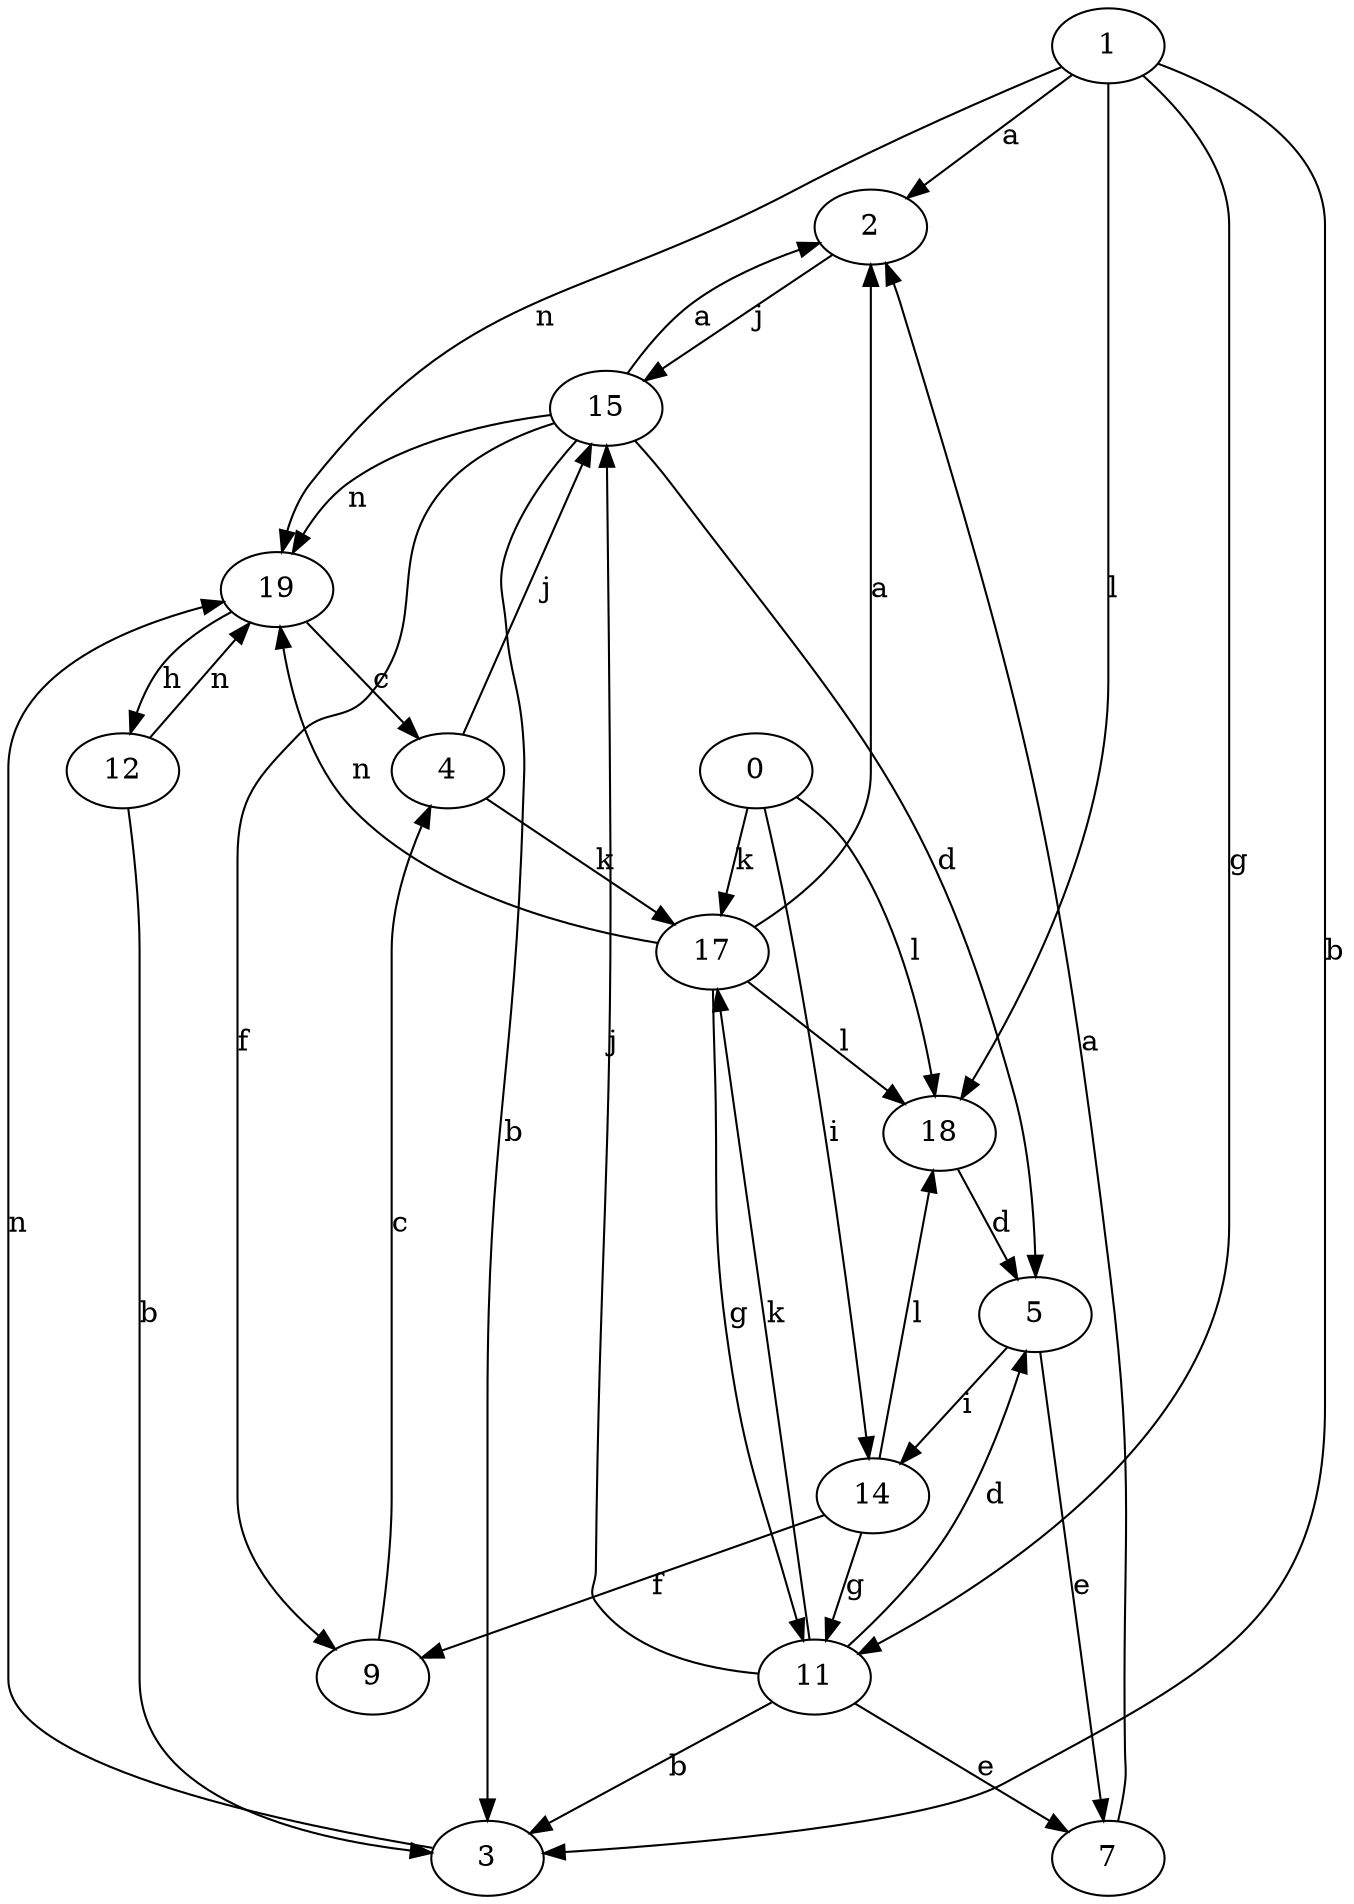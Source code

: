 strict digraph  {
2;
3;
4;
5;
7;
9;
0;
11;
12;
14;
15;
17;
18;
19;
1;
2 -> 15  [label=j];
3 -> 19  [label=n];
4 -> 15  [label=j];
4 -> 17  [label=k];
5 -> 7  [label=e];
5 -> 14  [label=i];
7 -> 2  [label=a];
9 -> 4  [label=c];
0 -> 14  [label=i];
0 -> 17  [label=k];
0 -> 18  [label=l];
11 -> 3  [label=b];
11 -> 5  [label=d];
11 -> 7  [label=e];
11 -> 15  [label=j];
11 -> 17  [label=k];
12 -> 3  [label=b];
12 -> 19  [label=n];
14 -> 9  [label=f];
14 -> 11  [label=g];
14 -> 18  [label=l];
15 -> 2  [label=a];
15 -> 3  [label=b];
15 -> 5  [label=d];
15 -> 9  [label=f];
15 -> 19  [label=n];
17 -> 2  [label=a];
17 -> 11  [label=g];
17 -> 18  [label=l];
17 -> 19  [label=n];
18 -> 5  [label=d];
19 -> 4  [label=c];
19 -> 12  [label=h];
1 -> 2  [label=a];
1 -> 3  [label=b];
1 -> 11  [label=g];
1 -> 18  [label=l];
1 -> 19  [label=n];
}
